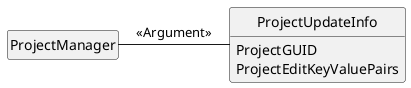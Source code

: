 @startuml
hide circle
hide empty members

class "ProjectManager" as sqpm

class "ProjectUpdateInfo" as sqpui{
	ProjectGUID
	ProjectEditKeyValuePairs
	}

sqpm - sqpui : <<Argument>>


@enduml